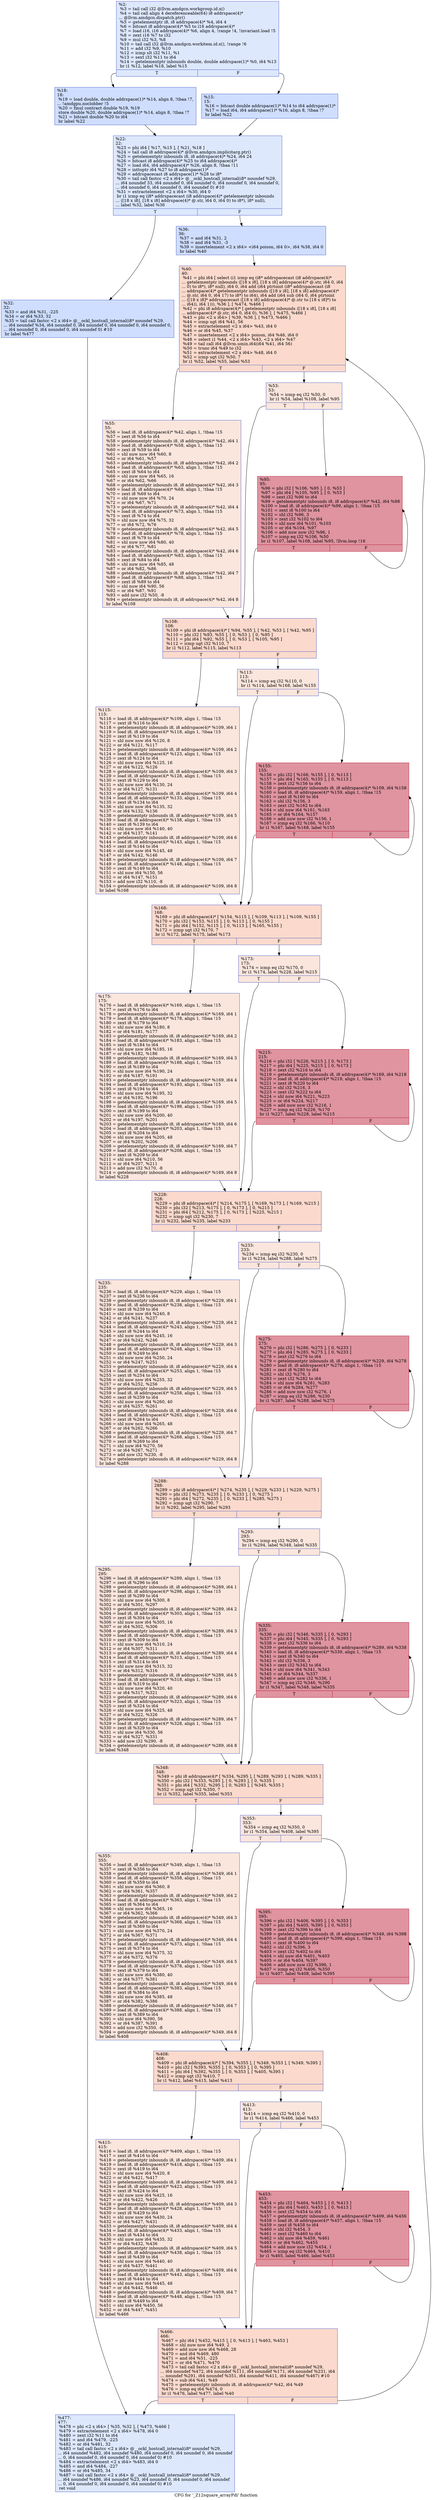 digraph "CFG for '_Z12square_arrayPdi' function" {
	label="CFG for '_Z12square_arrayPdi' function";

	Node0x48900f0 [shape=record,color="#3d50c3ff", style=filled, fillcolor="#b2ccfb70",label="{%2:\l  %3 = tail call i32 @llvm.amdgcn.workgroup.id.x()\l  %4 = tail call align 4 dereferenceable(64) i8 addrspace(4)*\l... @llvm.amdgcn.dispatch.ptr()\l  %5 = getelementptr i8, i8 addrspace(4)* %4, i64 4\l  %6 = bitcast i8 addrspace(4)* %5 to i16 addrspace(4)*\l  %7 = load i16, i16 addrspace(4)* %6, align 4, !range !4, !invariant.load !5\l  %8 = zext i16 %7 to i32\l  %9 = mul i32 %3, %8\l  %10 = tail call i32 @llvm.amdgcn.workitem.id.x(), !range !6\l  %11 = add i32 %9, %10\l  %12 = icmp slt i32 %11, %1\l  %13 = sext i32 %11 to i64\l  %14 = getelementptr inbounds double, double addrspace(1)* %0, i64 %13\l  br i1 %12, label %18, label %15\l|{<s0>T|<s1>F}}"];
	Node0x48900f0:s0 -> Node0x4892130;
	Node0x48900f0:s1 -> Node0x48921c0;
	Node0x48921c0 [shape=record,color="#3d50c3ff", style=filled, fillcolor="#93b5fe70",label="{%15:\l15:                                               \l  %16 = bitcast double addrspace(1)* %14 to i64 addrspace(1)*\l  %17 = load i64, i64 addrspace(1)* %16, align 8, !tbaa !7\l  br label %22\l}"];
	Node0x48921c0 -> Node0x4892580;
	Node0x4892130 [shape=record,color="#3d50c3ff", style=filled, fillcolor="#93b5fe70",label="{%18:\l18:                                               \l  %19 = load double, double addrspace(1)* %14, align 8, !tbaa !7,\l... !amdgpu.noclobber !5\l  %20 = fmul contract double %19, %19\l  store double %20, double addrspace(1)* %14, align 8, !tbaa !7\l  %21 = bitcast double %20 to i64\l  br label %22\l}"];
	Node0x4892130 -> Node0x4892580;
	Node0x4892580 [shape=record,color="#3d50c3ff", style=filled, fillcolor="#b2ccfb70",label="{%22:\l22:                                               \l  %23 = phi i64 [ %17, %15 ], [ %21, %18 ]\l  %24 = tail call i8 addrspace(4)* @llvm.amdgcn.implicitarg.ptr()\l  %25 = getelementptr inbounds i8, i8 addrspace(4)* %24, i64 24\l  %26 = bitcast i8 addrspace(4)* %25 to i64 addrspace(4)*\l  %27 = load i64, i64 addrspace(4)* %26, align 8, !tbaa !11\l  %28 = inttoptr i64 %27 to i8 addrspace(1)*\l  %29 = addrspacecast i8 addrspace(1)* %28 to i8*\l  %30 = tail call fastcc \<2 x i64\> @__ockl_hostcall_internal(i8* noundef %29,\l... i64 noundef 33, i64 noundef 0, i64 noundef 0, i64 noundef 0, i64 noundef 0,\l... i64 noundef 0, i64 noundef 0, i64 noundef 0) #10\l  %31 = extractelement \<2 x i64\> %30, i64 0\l  br i1 icmp eq (i8* addrspacecast (i8 addrspace(4)* getelementptr inbounds\l... ([18 x i8], [18 x i8] addrspace(4)* @.str, i64 0, i64 0) to i8*), i8* null),\l... label %32, label %36\l|{<s0>T|<s1>F}}"];
	Node0x4892580:s0 -> Node0x48943f0;
	Node0x4892580:s1 -> Node0x4894de0;
	Node0x48943f0 [shape=record,color="#3d50c3ff", style=filled, fillcolor="#93b5fe70",label="{%32:\l32:                                               \l  %33 = and i64 %31, -225\l  %34 = or i64 %33, 32\l  %35 = tail call fastcc \<2 x i64\> @__ockl_hostcall_internal(i8* noundef %29,\l... i64 noundef %34, i64 noundef 0, i64 noundef 0, i64 noundef 0, i64 noundef 0,\l... i64 noundef 0, i64 noundef 0, i64 noundef 0) #10\l  br label %477\l}"];
	Node0x48943f0 -> Node0x48951c0;
	Node0x4894de0 [shape=record,color="#3d50c3ff", style=filled, fillcolor="#93b5fe70",label="{%36:\l36:                                               \l  %37 = and i64 %31, 2\l  %38 = and i64 %31, -3\l  %39 = insertelement \<2 x i64\> \<i64 poison, i64 0\>, i64 %38, i64 0\l  br label %40\l}"];
	Node0x4894de0 -> Node0x4895d60;
	Node0x4895d60 [shape=record,color="#3d50c3ff", style=filled, fillcolor="#f7ac8e70",label="{%40:\l40:                                               \l  %41 = phi i64 [ select (i1 icmp eq (i8* addrspacecast (i8 addrspace(4)*\l... getelementptr inbounds ([18 x i8], [18 x i8] addrspace(4)* @.str, i64 0, i64\l... 0) to i8*), i8* null), i64 0, i64 add (i64 ptrtoint (i8* addrspacecast (i8\l... addrspace(4)* getelementptr inbounds ([18 x i8], [18 x i8] addrspace(4)*\l... @.str, i64 0, i64 17) to i8*) to i64), i64 add (i64 sub (i64 0, i64 ptrtoint\l... ([18 x i8]* addrspacecast ([18 x i8] addrspace(4)* @.str to [18 x i8]*) to\l... i64)), i64 1))), %36 ], [ %474, %466 ]\l  %42 = phi i8 addrspace(4)* [ getelementptr inbounds ([18 x i8], [18 x i8]\l... addrspace(4)* @.str, i64 0, i64 0), %36 ], [ %475, %466 ]\l  %43 = phi \<2 x i64\> [ %39, %36 ], [ %473, %466 ]\l  %44 = icmp ugt i64 %41, 56\l  %45 = extractelement \<2 x i64\> %43, i64 0\l  %46 = or i64 %45, %37\l  %47 = insertelement \<2 x i64\> poison, i64 %46, i64 0\l  %48 = select i1 %44, \<2 x i64\> %43, \<2 x i64\> %47\l  %49 = tail call i64 @llvm.umin.i64(i64 %41, i64 56)\l  %50 = trunc i64 %49 to i32\l  %51 = extractelement \<2 x i64\> %48, i64 0\l  %52 = icmp ugt i32 %50, 7\l  br i1 %52, label %55, label %53\l|{<s0>T|<s1>F}}"];
	Node0x4895d60:s0 -> Node0x4896ca0;
	Node0x4895d60:s1 -> Node0x4896d30;
	Node0x4896d30 [shape=record,color="#3d50c3ff", style=filled, fillcolor="#f3c7b170",label="{%53:\l53:                                               \l  %54 = icmp eq i32 %50, 0\l  br i1 %54, label %108, label %95\l|{<s0>T|<s1>F}}"];
	Node0x4896d30:s0 -> Node0x4896f30;
	Node0x4896d30:s1 -> Node0x4896f80;
	Node0x4896ca0 [shape=record,color="#3d50c3ff", style=filled, fillcolor="#f3c7b170",label="{%55:\l55:                                               \l  %56 = load i8, i8 addrspace(4)* %42, align 1, !tbaa !15\l  %57 = zext i8 %56 to i64\l  %58 = getelementptr inbounds i8, i8 addrspace(4)* %42, i64 1\l  %59 = load i8, i8 addrspace(4)* %58, align 1, !tbaa !15\l  %60 = zext i8 %59 to i64\l  %61 = shl nuw nsw i64 %60, 8\l  %62 = or i64 %61, %57\l  %63 = getelementptr inbounds i8, i8 addrspace(4)* %42, i64 2\l  %64 = load i8, i8 addrspace(4)* %63, align 1, !tbaa !15\l  %65 = zext i8 %64 to i64\l  %66 = shl nuw nsw i64 %65, 16\l  %67 = or i64 %62, %66\l  %68 = getelementptr inbounds i8, i8 addrspace(4)* %42, i64 3\l  %69 = load i8, i8 addrspace(4)* %68, align 1, !tbaa !15\l  %70 = zext i8 %69 to i64\l  %71 = shl nuw nsw i64 %70, 24\l  %72 = or i64 %67, %71\l  %73 = getelementptr inbounds i8, i8 addrspace(4)* %42, i64 4\l  %74 = load i8, i8 addrspace(4)* %73, align 1, !tbaa !15\l  %75 = zext i8 %74 to i64\l  %76 = shl nuw nsw i64 %75, 32\l  %77 = or i64 %72, %76\l  %78 = getelementptr inbounds i8, i8 addrspace(4)* %42, i64 5\l  %79 = load i8, i8 addrspace(4)* %78, align 1, !tbaa !15\l  %80 = zext i8 %79 to i64\l  %81 = shl nuw nsw i64 %80, 40\l  %82 = or i64 %77, %81\l  %83 = getelementptr inbounds i8, i8 addrspace(4)* %42, i64 6\l  %84 = load i8, i8 addrspace(4)* %83, align 1, !tbaa !15\l  %85 = zext i8 %84 to i64\l  %86 = shl nuw nsw i64 %85, 48\l  %87 = or i64 %82, %86\l  %88 = getelementptr inbounds i8, i8 addrspace(4)* %42, i64 7\l  %89 = load i8, i8 addrspace(4)* %88, align 1, !tbaa !15\l  %90 = zext i8 %89 to i64\l  %91 = shl nuw i64 %90, 56\l  %92 = or i64 %87, %91\l  %93 = add nsw i32 %50, -8\l  %94 = getelementptr inbounds i8, i8 addrspace(4)* %42, i64 8\l  br label %108\l}"];
	Node0x4896ca0 -> Node0x4896f30;
	Node0x4896f80 [shape=record,color="#b70d28ff", style=filled, fillcolor="#b70d2870",label="{%95:\l95:                                               \l  %96 = phi i32 [ %106, %95 ], [ 0, %53 ]\l  %97 = phi i64 [ %105, %95 ], [ 0, %53 ]\l  %98 = zext i32 %96 to i64\l  %99 = getelementptr inbounds i8, i8 addrspace(4)* %42, i64 %98\l  %100 = load i8, i8 addrspace(4)* %99, align 1, !tbaa !15\l  %101 = zext i8 %100 to i64\l  %102 = shl i32 %96, 3\l  %103 = zext i32 %102 to i64\l  %104 = shl nuw i64 %101, %103\l  %105 = or i64 %104, %97\l  %106 = add nuw nsw i32 %96, 1\l  %107 = icmp eq i32 %106, %50\l  br i1 %107, label %108, label %95, !llvm.loop !16\l|{<s0>T|<s1>F}}"];
	Node0x4896f80:s0 -> Node0x4896f30;
	Node0x4896f80:s1 -> Node0x4896f80;
	Node0x4896f30 [shape=record,color="#3d50c3ff", style=filled, fillcolor="#f7ac8e70",label="{%108:\l108:                                              \l  %109 = phi i8 addrspace(4)* [ %94, %55 ], [ %42, %53 ], [ %42, %95 ]\l  %110 = phi i32 [ %93, %55 ], [ 0, %53 ], [ 0, %95 ]\l  %111 = phi i64 [ %92, %55 ], [ 0, %53 ], [ %105, %95 ]\l  %112 = icmp ugt i32 %110, 7\l  br i1 %112, label %115, label %113\l|{<s0>T|<s1>F}}"];
	Node0x4896f30:s0 -> Node0x4899c50;
	Node0x4896f30:s1 -> Node0x4899ca0;
	Node0x4899ca0 [shape=record,color="#3d50c3ff", style=filled, fillcolor="#f3c7b170",label="{%113:\l113:                                              \l  %114 = icmp eq i32 %110, 0\l  br i1 %114, label %168, label %155\l|{<s0>T|<s1>F}}"];
	Node0x4899ca0:s0 -> Node0x4899e70;
	Node0x4899ca0:s1 -> Node0x4899ec0;
	Node0x4899c50 [shape=record,color="#3d50c3ff", style=filled, fillcolor="#f3c7b170",label="{%115:\l115:                                              \l  %116 = load i8, i8 addrspace(4)* %109, align 1, !tbaa !15\l  %117 = zext i8 %116 to i64\l  %118 = getelementptr inbounds i8, i8 addrspace(4)* %109, i64 1\l  %119 = load i8, i8 addrspace(4)* %118, align 1, !tbaa !15\l  %120 = zext i8 %119 to i64\l  %121 = shl nuw nsw i64 %120, 8\l  %122 = or i64 %121, %117\l  %123 = getelementptr inbounds i8, i8 addrspace(4)* %109, i64 2\l  %124 = load i8, i8 addrspace(4)* %123, align 1, !tbaa !15\l  %125 = zext i8 %124 to i64\l  %126 = shl nuw nsw i64 %125, 16\l  %127 = or i64 %122, %126\l  %128 = getelementptr inbounds i8, i8 addrspace(4)* %109, i64 3\l  %129 = load i8, i8 addrspace(4)* %128, align 1, !tbaa !15\l  %130 = zext i8 %129 to i64\l  %131 = shl nuw nsw i64 %130, 24\l  %132 = or i64 %127, %131\l  %133 = getelementptr inbounds i8, i8 addrspace(4)* %109, i64 4\l  %134 = load i8, i8 addrspace(4)* %133, align 1, !tbaa !15\l  %135 = zext i8 %134 to i64\l  %136 = shl nuw nsw i64 %135, 32\l  %137 = or i64 %132, %136\l  %138 = getelementptr inbounds i8, i8 addrspace(4)* %109, i64 5\l  %139 = load i8, i8 addrspace(4)* %138, align 1, !tbaa !15\l  %140 = zext i8 %139 to i64\l  %141 = shl nuw nsw i64 %140, 40\l  %142 = or i64 %137, %141\l  %143 = getelementptr inbounds i8, i8 addrspace(4)* %109, i64 6\l  %144 = load i8, i8 addrspace(4)* %143, align 1, !tbaa !15\l  %145 = zext i8 %144 to i64\l  %146 = shl nuw nsw i64 %145, 48\l  %147 = or i64 %142, %146\l  %148 = getelementptr inbounds i8, i8 addrspace(4)* %109, i64 7\l  %149 = load i8, i8 addrspace(4)* %148, align 1, !tbaa !15\l  %150 = zext i8 %149 to i64\l  %151 = shl nuw i64 %150, 56\l  %152 = or i64 %147, %151\l  %153 = add nsw i32 %110, -8\l  %154 = getelementptr inbounds i8, i8 addrspace(4)* %109, i64 8\l  br label %168\l}"];
	Node0x4899c50 -> Node0x4899e70;
	Node0x4899ec0 [shape=record,color="#b70d28ff", style=filled, fillcolor="#b70d2870",label="{%155:\l155:                                              \l  %156 = phi i32 [ %166, %155 ], [ 0, %113 ]\l  %157 = phi i64 [ %165, %155 ], [ 0, %113 ]\l  %158 = zext i32 %156 to i64\l  %159 = getelementptr inbounds i8, i8 addrspace(4)* %109, i64 %158\l  %160 = load i8, i8 addrspace(4)* %159, align 1, !tbaa !15\l  %161 = zext i8 %160 to i64\l  %162 = shl i32 %156, 3\l  %163 = zext i32 %162 to i64\l  %164 = shl nuw i64 %161, %163\l  %165 = or i64 %164, %157\l  %166 = add nuw nsw i32 %156, 1\l  %167 = icmp eq i32 %166, %110\l  br i1 %167, label %168, label %155\l|{<s0>T|<s1>F}}"];
	Node0x4899ec0:s0 -> Node0x4899e70;
	Node0x4899ec0:s1 -> Node0x4899ec0;
	Node0x4899e70 [shape=record,color="#3d50c3ff", style=filled, fillcolor="#f7ac8e70",label="{%168:\l168:                                              \l  %169 = phi i8 addrspace(4)* [ %154, %115 ], [ %109, %113 ], [ %109, %155 ]\l  %170 = phi i32 [ %153, %115 ], [ 0, %113 ], [ 0, %155 ]\l  %171 = phi i64 [ %152, %115 ], [ 0, %113 ], [ %165, %155 ]\l  %172 = icmp ugt i32 %170, 7\l  br i1 %172, label %175, label %173\l|{<s0>T|<s1>F}}"];
	Node0x4899e70:s0 -> Node0x489c390;
	Node0x4899e70:s1 -> Node0x489c3e0;
	Node0x489c3e0 [shape=record,color="#3d50c3ff", style=filled, fillcolor="#f3c7b170",label="{%173:\l173:                                              \l  %174 = icmp eq i32 %170, 0\l  br i1 %174, label %228, label %215\l|{<s0>T|<s1>F}}"];
	Node0x489c3e0:s0 -> Node0x489c570;
	Node0x489c3e0:s1 -> Node0x489c5c0;
	Node0x489c390 [shape=record,color="#3d50c3ff", style=filled, fillcolor="#f3c7b170",label="{%175:\l175:                                              \l  %176 = load i8, i8 addrspace(4)* %169, align 1, !tbaa !15\l  %177 = zext i8 %176 to i64\l  %178 = getelementptr inbounds i8, i8 addrspace(4)* %169, i64 1\l  %179 = load i8, i8 addrspace(4)* %178, align 1, !tbaa !15\l  %180 = zext i8 %179 to i64\l  %181 = shl nuw nsw i64 %180, 8\l  %182 = or i64 %181, %177\l  %183 = getelementptr inbounds i8, i8 addrspace(4)* %169, i64 2\l  %184 = load i8, i8 addrspace(4)* %183, align 1, !tbaa !15\l  %185 = zext i8 %184 to i64\l  %186 = shl nuw nsw i64 %185, 16\l  %187 = or i64 %182, %186\l  %188 = getelementptr inbounds i8, i8 addrspace(4)* %169, i64 3\l  %189 = load i8, i8 addrspace(4)* %188, align 1, !tbaa !15\l  %190 = zext i8 %189 to i64\l  %191 = shl nuw nsw i64 %190, 24\l  %192 = or i64 %187, %191\l  %193 = getelementptr inbounds i8, i8 addrspace(4)* %169, i64 4\l  %194 = load i8, i8 addrspace(4)* %193, align 1, !tbaa !15\l  %195 = zext i8 %194 to i64\l  %196 = shl nuw nsw i64 %195, 32\l  %197 = or i64 %192, %196\l  %198 = getelementptr inbounds i8, i8 addrspace(4)* %169, i64 5\l  %199 = load i8, i8 addrspace(4)* %198, align 1, !tbaa !15\l  %200 = zext i8 %199 to i64\l  %201 = shl nuw nsw i64 %200, 40\l  %202 = or i64 %197, %201\l  %203 = getelementptr inbounds i8, i8 addrspace(4)* %169, i64 6\l  %204 = load i8, i8 addrspace(4)* %203, align 1, !tbaa !15\l  %205 = zext i8 %204 to i64\l  %206 = shl nuw nsw i64 %205, 48\l  %207 = or i64 %202, %206\l  %208 = getelementptr inbounds i8, i8 addrspace(4)* %169, i64 7\l  %209 = load i8, i8 addrspace(4)* %208, align 1, !tbaa !15\l  %210 = zext i8 %209 to i64\l  %211 = shl nuw i64 %210, 56\l  %212 = or i64 %207, %211\l  %213 = add nsw i32 %170, -8\l  %214 = getelementptr inbounds i8, i8 addrspace(4)* %169, i64 8\l  br label %228\l}"];
	Node0x489c390 -> Node0x489c570;
	Node0x489c5c0 [shape=record,color="#b70d28ff", style=filled, fillcolor="#b70d2870",label="{%215:\l215:                                              \l  %216 = phi i32 [ %226, %215 ], [ 0, %173 ]\l  %217 = phi i64 [ %225, %215 ], [ 0, %173 ]\l  %218 = zext i32 %216 to i64\l  %219 = getelementptr inbounds i8, i8 addrspace(4)* %169, i64 %218\l  %220 = load i8, i8 addrspace(4)* %219, align 1, !tbaa !15\l  %221 = zext i8 %220 to i64\l  %222 = shl i32 %216, 3\l  %223 = zext i32 %222 to i64\l  %224 = shl nuw i64 %221, %223\l  %225 = or i64 %224, %217\l  %226 = add nuw nsw i32 %216, 1\l  %227 = icmp eq i32 %226, %170\l  br i1 %227, label %228, label %215\l|{<s0>T|<s1>F}}"];
	Node0x489c5c0:s0 -> Node0x489c570;
	Node0x489c5c0:s1 -> Node0x489c5c0;
	Node0x489c570 [shape=record,color="#3d50c3ff", style=filled, fillcolor="#f7ac8e70",label="{%228:\l228:                                              \l  %229 = phi i8 addrspace(4)* [ %214, %175 ], [ %169, %173 ], [ %169, %215 ]\l  %230 = phi i32 [ %213, %175 ], [ 0, %173 ], [ 0, %215 ]\l  %231 = phi i64 [ %212, %175 ], [ 0, %173 ], [ %225, %215 ]\l  %232 = icmp ugt i32 %230, 7\l  br i1 %232, label %235, label %233\l|{<s0>T|<s1>F}}"];
	Node0x489c570:s0 -> Node0x489e610;
	Node0x489c570:s1 -> Node0x489e660;
	Node0x489e660 [shape=record,color="#3d50c3ff", style=filled, fillcolor="#f3c7b170",label="{%233:\l233:                                              \l  %234 = icmp eq i32 %230, 0\l  br i1 %234, label %288, label %275\l|{<s0>T|<s1>F}}"];
	Node0x489e660:s0 -> Node0x489e7f0;
	Node0x489e660:s1 -> Node0x489e840;
	Node0x489e610 [shape=record,color="#3d50c3ff", style=filled, fillcolor="#f3c7b170",label="{%235:\l235:                                              \l  %236 = load i8, i8 addrspace(4)* %229, align 1, !tbaa !15\l  %237 = zext i8 %236 to i64\l  %238 = getelementptr inbounds i8, i8 addrspace(4)* %229, i64 1\l  %239 = load i8, i8 addrspace(4)* %238, align 1, !tbaa !15\l  %240 = zext i8 %239 to i64\l  %241 = shl nuw nsw i64 %240, 8\l  %242 = or i64 %241, %237\l  %243 = getelementptr inbounds i8, i8 addrspace(4)* %229, i64 2\l  %244 = load i8, i8 addrspace(4)* %243, align 1, !tbaa !15\l  %245 = zext i8 %244 to i64\l  %246 = shl nuw nsw i64 %245, 16\l  %247 = or i64 %242, %246\l  %248 = getelementptr inbounds i8, i8 addrspace(4)* %229, i64 3\l  %249 = load i8, i8 addrspace(4)* %248, align 1, !tbaa !15\l  %250 = zext i8 %249 to i64\l  %251 = shl nuw nsw i64 %250, 24\l  %252 = or i64 %247, %251\l  %253 = getelementptr inbounds i8, i8 addrspace(4)* %229, i64 4\l  %254 = load i8, i8 addrspace(4)* %253, align 1, !tbaa !15\l  %255 = zext i8 %254 to i64\l  %256 = shl nuw nsw i64 %255, 32\l  %257 = or i64 %252, %256\l  %258 = getelementptr inbounds i8, i8 addrspace(4)* %229, i64 5\l  %259 = load i8, i8 addrspace(4)* %258, align 1, !tbaa !15\l  %260 = zext i8 %259 to i64\l  %261 = shl nuw nsw i64 %260, 40\l  %262 = or i64 %257, %261\l  %263 = getelementptr inbounds i8, i8 addrspace(4)* %229, i64 6\l  %264 = load i8, i8 addrspace(4)* %263, align 1, !tbaa !15\l  %265 = zext i8 %264 to i64\l  %266 = shl nuw nsw i64 %265, 48\l  %267 = or i64 %262, %266\l  %268 = getelementptr inbounds i8, i8 addrspace(4)* %229, i64 7\l  %269 = load i8, i8 addrspace(4)* %268, align 1, !tbaa !15\l  %270 = zext i8 %269 to i64\l  %271 = shl nuw i64 %270, 56\l  %272 = or i64 %267, %271\l  %273 = add nsw i32 %230, -8\l  %274 = getelementptr inbounds i8, i8 addrspace(4)* %229, i64 8\l  br label %288\l}"];
	Node0x489e610 -> Node0x489e7f0;
	Node0x489e840 [shape=record,color="#b70d28ff", style=filled, fillcolor="#b70d2870",label="{%275:\l275:                                              \l  %276 = phi i32 [ %286, %275 ], [ 0, %233 ]\l  %277 = phi i64 [ %285, %275 ], [ 0, %233 ]\l  %278 = zext i32 %276 to i64\l  %279 = getelementptr inbounds i8, i8 addrspace(4)* %229, i64 %278\l  %280 = load i8, i8 addrspace(4)* %279, align 1, !tbaa !15\l  %281 = zext i8 %280 to i64\l  %282 = shl i32 %276, 3\l  %283 = zext i32 %282 to i64\l  %284 = shl nuw i64 %281, %283\l  %285 = or i64 %284, %277\l  %286 = add nuw nsw i32 %276, 1\l  %287 = icmp eq i32 %286, %230\l  br i1 %287, label %288, label %275\l|{<s0>T|<s1>F}}"];
	Node0x489e840:s0 -> Node0x489e7f0;
	Node0x489e840:s1 -> Node0x489e840;
	Node0x489e7f0 [shape=record,color="#3d50c3ff", style=filled, fillcolor="#f7ac8e70",label="{%288:\l288:                                              \l  %289 = phi i8 addrspace(4)* [ %274, %235 ], [ %229, %233 ], [ %229, %275 ]\l  %290 = phi i32 [ %273, %235 ], [ 0, %233 ], [ 0, %275 ]\l  %291 = phi i64 [ %272, %235 ], [ 0, %233 ], [ %285, %275 ]\l  %292 = icmp ugt i32 %290, 7\l  br i1 %292, label %295, label %293\l|{<s0>T|<s1>F}}"];
	Node0x489e7f0:s0 -> Node0x48a1090;
	Node0x489e7f0:s1 -> Node0x48a10e0;
	Node0x48a10e0 [shape=record,color="#3d50c3ff", style=filled, fillcolor="#f3c7b170",label="{%293:\l293:                                              \l  %294 = icmp eq i32 %290, 0\l  br i1 %294, label %348, label %335\l|{<s0>T|<s1>F}}"];
	Node0x48a10e0:s0 -> Node0x48a1270;
	Node0x48a10e0:s1 -> Node0x48a12c0;
	Node0x48a1090 [shape=record,color="#3d50c3ff", style=filled, fillcolor="#f3c7b170",label="{%295:\l295:                                              \l  %296 = load i8, i8 addrspace(4)* %289, align 1, !tbaa !15\l  %297 = zext i8 %296 to i64\l  %298 = getelementptr inbounds i8, i8 addrspace(4)* %289, i64 1\l  %299 = load i8, i8 addrspace(4)* %298, align 1, !tbaa !15\l  %300 = zext i8 %299 to i64\l  %301 = shl nuw nsw i64 %300, 8\l  %302 = or i64 %301, %297\l  %303 = getelementptr inbounds i8, i8 addrspace(4)* %289, i64 2\l  %304 = load i8, i8 addrspace(4)* %303, align 1, !tbaa !15\l  %305 = zext i8 %304 to i64\l  %306 = shl nuw nsw i64 %305, 16\l  %307 = or i64 %302, %306\l  %308 = getelementptr inbounds i8, i8 addrspace(4)* %289, i64 3\l  %309 = load i8, i8 addrspace(4)* %308, align 1, !tbaa !15\l  %310 = zext i8 %309 to i64\l  %311 = shl nuw nsw i64 %310, 24\l  %312 = or i64 %307, %311\l  %313 = getelementptr inbounds i8, i8 addrspace(4)* %289, i64 4\l  %314 = load i8, i8 addrspace(4)* %313, align 1, !tbaa !15\l  %315 = zext i8 %314 to i64\l  %316 = shl nuw nsw i64 %315, 32\l  %317 = or i64 %312, %316\l  %318 = getelementptr inbounds i8, i8 addrspace(4)* %289, i64 5\l  %319 = load i8, i8 addrspace(4)* %318, align 1, !tbaa !15\l  %320 = zext i8 %319 to i64\l  %321 = shl nuw nsw i64 %320, 40\l  %322 = or i64 %317, %321\l  %323 = getelementptr inbounds i8, i8 addrspace(4)* %289, i64 6\l  %324 = load i8, i8 addrspace(4)* %323, align 1, !tbaa !15\l  %325 = zext i8 %324 to i64\l  %326 = shl nuw nsw i64 %325, 48\l  %327 = or i64 %322, %326\l  %328 = getelementptr inbounds i8, i8 addrspace(4)* %289, i64 7\l  %329 = load i8, i8 addrspace(4)* %328, align 1, !tbaa !15\l  %330 = zext i8 %329 to i64\l  %331 = shl nuw i64 %330, 56\l  %332 = or i64 %327, %331\l  %333 = add nsw i32 %290, -8\l  %334 = getelementptr inbounds i8, i8 addrspace(4)* %289, i64 8\l  br label %348\l}"];
	Node0x48a1090 -> Node0x48a1270;
	Node0x48a12c0 [shape=record,color="#b70d28ff", style=filled, fillcolor="#b70d2870",label="{%335:\l335:                                              \l  %336 = phi i32 [ %346, %335 ], [ 0, %293 ]\l  %337 = phi i64 [ %345, %335 ], [ 0, %293 ]\l  %338 = zext i32 %336 to i64\l  %339 = getelementptr inbounds i8, i8 addrspace(4)* %289, i64 %338\l  %340 = load i8, i8 addrspace(4)* %339, align 1, !tbaa !15\l  %341 = zext i8 %340 to i64\l  %342 = shl i32 %336, 3\l  %343 = zext i32 %342 to i64\l  %344 = shl nuw i64 %341, %343\l  %345 = or i64 %344, %337\l  %346 = add nuw nsw i32 %336, 1\l  %347 = icmp eq i32 %346, %290\l  br i1 %347, label %348, label %335\l|{<s0>T|<s1>F}}"];
	Node0x48a12c0:s0 -> Node0x48a1270;
	Node0x48a12c0:s1 -> Node0x48a12c0;
	Node0x48a1270 [shape=record,color="#3d50c3ff", style=filled, fillcolor="#f7ac8e70",label="{%348:\l348:                                              \l  %349 = phi i8 addrspace(4)* [ %334, %295 ], [ %289, %293 ], [ %289, %335 ]\l  %350 = phi i32 [ %333, %295 ], [ 0, %293 ], [ 0, %335 ]\l  %351 = phi i64 [ %332, %295 ], [ 0, %293 ], [ %345, %335 ]\l  %352 = icmp ugt i32 %350, 7\l  br i1 %352, label %355, label %353\l|{<s0>T|<s1>F}}"];
	Node0x48a1270:s0 -> Node0x48a3d30;
	Node0x48a1270:s1 -> Node0x48a3d80;
	Node0x48a3d80 [shape=record,color="#3d50c3ff", style=filled, fillcolor="#f3c7b170",label="{%353:\l353:                                              \l  %354 = icmp eq i32 %350, 0\l  br i1 %354, label %408, label %395\l|{<s0>T|<s1>F}}"];
	Node0x48a3d80:s0 -> Node0x48a3f10;
	Node0x48a3d80:s1 -> Node0x48a3f60;
	Node0x48a3d30 [shape=record,color="#3d50c3ff", style=filled, fillcolor="#f3c7b170",label="{%355:\l355:                                              \l  %356 = load i8, i8 addrspace(4)* %349, align 1, !tbaa !15\l  %357 = zext i8 %356 to i64\l  %358 = getelementptr inbounds i8, i8 addrspace(4)* %349, i64 1\l  %359 = load i8, i8 addrspace(4)* %358, align 1, !tbaa !15\l  %360 = zext i8 %359 to i64\l  %361 = shl nuw nsw i64 %360, 8\l  %362 = or i64 %361, %357\l  %363 = getelementptr inbounds i8, i8 addrspace(4)* %349, i64 2\l  %364 = load i8, i8 addrspace(4)* %363, align 1, !tbaa !15\l  %365 = zext i8 %364 to i64\l  %366 = shl nuw nsw i64 %365, 16\l  %367 = or i64 %362, %366\l  %368 = getelementptr inbounds i8, i8 addrspace(4)* %349, i64 3\l  %369 = load i8, i8 addrspace(4)* %368, align 1, !tbaa !15\l  %370 = zext i8 %369 to i64\l  %371 = shl nuw nsw i64 %370, 24\l  %372 = or i64 %367, %371\l  %373 = getelementptr inbounds i8, i8 addrspace(4)* %349, i64 4\l  %374 = load i8, i8 addrspace(4)* %373, align 1, !tbaa !15\l  %375 = zext i8 %374 to i64\l  %376 = shl nuw nsw i64 %375, 32\l  %377 = or i64 %372, %376\l  %378 = getelementptr inbounds i8, i8 addrspace(4)* %349, i64 5\l  %379 = load i8, i8 addrspace(4)* %378, align 1, !tbaa !15\l  %380 = zext i8 %379 to i64\l  %381 = shl nuw nsw i64 %380, 40\l  %382 = or i64 %377, %381\l  %383 = getelementptr inbounds i8, i8 addrspace(4)* %349, i64 6\l  %384 = load i8, i8 addrspace(4)* %383, align 1, !tbaa !15\l  %385 = zext i8 %384 to i64\l  %386 = shl nuw nsw i64 %385, 48\l  %387 = or i64 %382, %386\l  %388 = getelementptr inbounds i8, i8 addrspace(4)* %349, i64 7\l  %389 = load i8, i8 addrspace(4)* %388, align 1, !tbaa !15\l  %390 = zext i8 %389 to i64\l  %391 = shl nuw i64 %390, 56\l  %392 = or i64 %387, %391\l  %393 = add nsw i32 %350, -8\l  %394 = getelementptr inbounds i8, i8 addrspace(4)* %349, i64 8\l  br label %408\l}"];
	Node0x48a3d30 -> Node0x48a3f10;
	Node0x48a3f60 [shape=record,color="#b70d28ff", style=filled, fillcolor="#b70d2870",label="{%395:\l395:                                              \l  %396 = phi i32 [ %406, %395 ], [ 0, %353 ]\l  %397 = phi i64 [ %405, %395 ], [ 0, %353 ]\l  %398 = zext i32 %396 to i64\l  %399 = getelementptr inbounds i8, i8 addrspace(4)* %349, i64 %398\l  %400 = load i8, i8 addrspace(4)* %399, align 1, !tbaa !15\l  %401 = zext i8 %400 to i64\l  %402 = shl i32 %396, 3\l  %403 = zext i32 %402 to i64\l  %404 = shl nuw i64 %401, %403\l  %405 = or i64 %404, %397\l  %406 = add nuw nsw i32 %396, 1\l  %407 = icmp eq i32 %406, %350\l  br i1 %407, label %408, label %395\l|{<s0>T|<s1>F}}"];
	Node0x48a3f60:s0 -> Node0x48a3f10;
	Node0x48a3f60:s1 -> Node0x48a3f60;
	Node0x48a3f10 [shape=record,color="#3d50c3ff", style=filled, fillcolor="#f7ac8e70",label="{%408:\l408:                                              \l  %409 = phi i8 addrspace(4)* [ %394, %355 ], [ %349, %353 ], [ %349, %395 ]\l  %410 = phi i32 [ %393, %355 ], [ 0, %353 ], [ 0, %395 ]\l  %411 = phi i64 [ %392, %355 ], [ 0, %353 ], [ %405, %395 ]\l  %412 = icmp ugt i32 %410, 7\l  br i1 %412, label %415, label %413\l|{<s0>T|<s1>F}}"];
	Node0x48a3f10:s0 -> Node0x48a6590;
	Node0x48a3f10:s1 -> Node0x48a65e0;
	Node0x48a65e0 [shape=record,color="#3d50c3ff", style=filled, fillcolor="#f3c7b170",label="{%413:\l413:                                              \l  %414 = icmp eq i32 %410, 0\l  br i1 %414, label %466, label %453\l|{<s0>T|<s1>F}}"];
	Node0x48a65e0:s0 -> Node0x48961d0;
	Node0x48a65e0:s1 -> Node0x48a6770;
	Node0x48a6590 [shape=record,color="#3d50c3ff", style=filled, fillcolor="#f3c7b170",label="{%415:\l415:                                              \l  %416 = load i8, i8 addrspace(4)* %409, align 1, !tbaa !15\l  %417 = zext i8 %416 to i64\l  %418 = getelementptr inbounds i8, i8 addrspace(4)* %409, i64 1\l  %419 = load i8, i8 addrspace(4)* %418, align 1, !tbaa !15\l  %420 = zext i8 %419 to i64\l  %421 = shl nuw nsw i64 %420, 8\l  %422 = or i64 %421, %417\l  %423 = getelementptr inbounds i8, i8 addrspace(4)* %409, i64 2\l  %424 = load i8, i8 addrspace(4)* %423, align 1, !tbaa !15\l  %425 = zext i8 %424 to i64\l  %426 = shl nuw nsw i64 %425, 16\l  %427 = or i64 %422, %426\l  %428 = getelementptr inbounds i8, i8 addrspace(4)* %409, i64 3\l  %429 = load i8, i8 addrspace(4)* %428, align 1, !tbaa !15\l  %430 = zext i8 %429 to i64\l  %431 = shl nuw nsw i64 %430, 24\l  %432 = or i64 %427, %431\l  %433 = getelementptr inbounds i8, i8 addrspace(4)* %409, i64 4\l  %434 = load i8, i8 addrspace(4)* %433, align 1, !tbaa !15\l  %435 = zext i8 %434 to i64\l  %436 = shl nuw nsw i64 %435, 32\l  %437 = or i64 %432, %436\l  %438 = getelementptr inbounds i8, i8 addrspace(4)* %409, i64 5\l  %439 = load i8, i8 addrspace(4)* %438, align 1, !tbaa !15\l  %440 = zext i8 %439 to i64\l  %441 = shl nuw nsw i64 %440, 40\l  %442 = or i64 %437, %441\l  %443 = getelementptr inbounds i8, i8 addrspace(4)* %409, i64 6\l  %444 = load i8, i8 addrspace(4)* %443, align 1, !tbaa !15\l  %445 = zext i8 %444 to i64\l  %446 = shl nuw nsw i64 %445, 48\l  %447 = or i64 %442, %446\l  %448 = getelementptr inbounds i8, i8 addrspace(4)* %409, i64 7\l  %449 = load i8, i8 addrspace(4)* %448, align 1, !tbaa !15\l  %450 = zext i8 %449 to i64\l  %451 = shl nuw i64 %450, 56\l  %452 = or i64 %447, %451\l  br label %466\l}"];
	Node0x48a6590 -> Node0x48961d0;
	Node0x48a6770 [shape=record,color="#b70d28ff", style=filled, fillcolor="#b70d2870",label="{%453:\l453:                                              \l  %454 = phi i32 [ %464, %453 ], [ 0, %413 ]\l  %455 = phi i64 [ %463, %453 ], [ 0, %413 ]\l  %456 = zext i32 %454 to i64\l  %457 = getelementptr inbounds i8, i8 addrspace(4)* %409, i64 %456\l  %458 = load i8, i8 addrspace(4)* %457, align 1, !tbaa !15\l  %459 = zext i8 %458 to i64\l  %460 = shl i32 %454, 3\l  %461 = zext i32 %460 to i64\l  %462 = shl nuw i64 %459, %461\l  %463 = or i64 %462, %455\l  %464 = add nuw nsw i32 %454, 1\l  %465 = icmp eq i32 %464, %410\l  br i1 %465, label %466, label %453\l|{<s0>T|<s1>F}}"];
	Node0x48a6770:s0 -> Node0x48961d0;
	Node0x48a6770:s1 -> Node0x48a6770;
	Node0x48961d0 [shape=record,color="#3d50c3ff", style=filled, fillcolor="#f7ac8e70",label="{%466:\l466:                                              \l  %467 = phi i64 [ %452, %415 ], [ 0, %413 ], [ %463, %453 ]\l  %468 = shl nuw nsw i64 %49, 2\l  %469 = add nuw nsw i64 %468, 28\l  %470 = and i64 %469, 480\l  %471 = and i64 %51, -225\l  %472 = or i64 %471, %470\l  %473 = tail call fastcc \<2 x i64\> @__ockl_hostcall_internal(i8* noundef %29,\l... i64 noundef %472, i64 noundef %111, i64 noundef %171, i64 noundef %231, i64\l... noundef %291, i64 noundef %351, i64 noundef %411, i64 noundef %467) #10\l  %474 = sub i64 %41, %49\l  %475 = getelementptr inbounds i8, i8 addrspace(4)* %42, i64 %49\l  %476 = icmp eq i64 %474, 0\l  br i1 %476, label %477, label %40\l|{<s0>T|<s1>F}}"];
	Node0x48961d0:s0 -> Node0x48951c0;
	Node0x48961d0:s1 -> Node0x4895d60;
	Node0x48951c0 [shape=record,color="#3d50c3ff", style=filled, fillcolor="#b2ccfb70",label="{%477:\l477:                                              \l  %478 = phi \<2 x i64\> [ %35, %32 ], [ %473, %466 ]\l  %479 = extractelement \<2 x i64\> %478, i64 0\l  %480 = zext i32 %11 to i64\l  %481 = and i64 %479, -225\l  %482 = or i64 %481, 32\l  %483 = tail call fastcc \<2 x i64\> @__ockl_hostcall_internal(i8* noundef %29,\l... i64 noundef %482, i64 noundef %480, i64 noundef 0, i64 noundef 0, i64 noundef\l... 0, i64 noundef 0, i64 noundef 0, i64 noundef 0) #10\l  %484 = extractelement \<2 x i64\> %483, i64 0\l  %485 = and i64 %484, -227\l  %486 = or i64 %485, 34\l  %487 = tail call fastcc \<2 x i64\> @__ockl_hostcall_internal(i8* noundef %29,\l... i64 noundef %486, i64 noundef %23, i64 noundef 0, i64 noundef 0, i64 noundef\l... 0, i64 noundef 0, i64 noundef 0, i64 noundef 0) #10\l  ret void\l}"];
}
